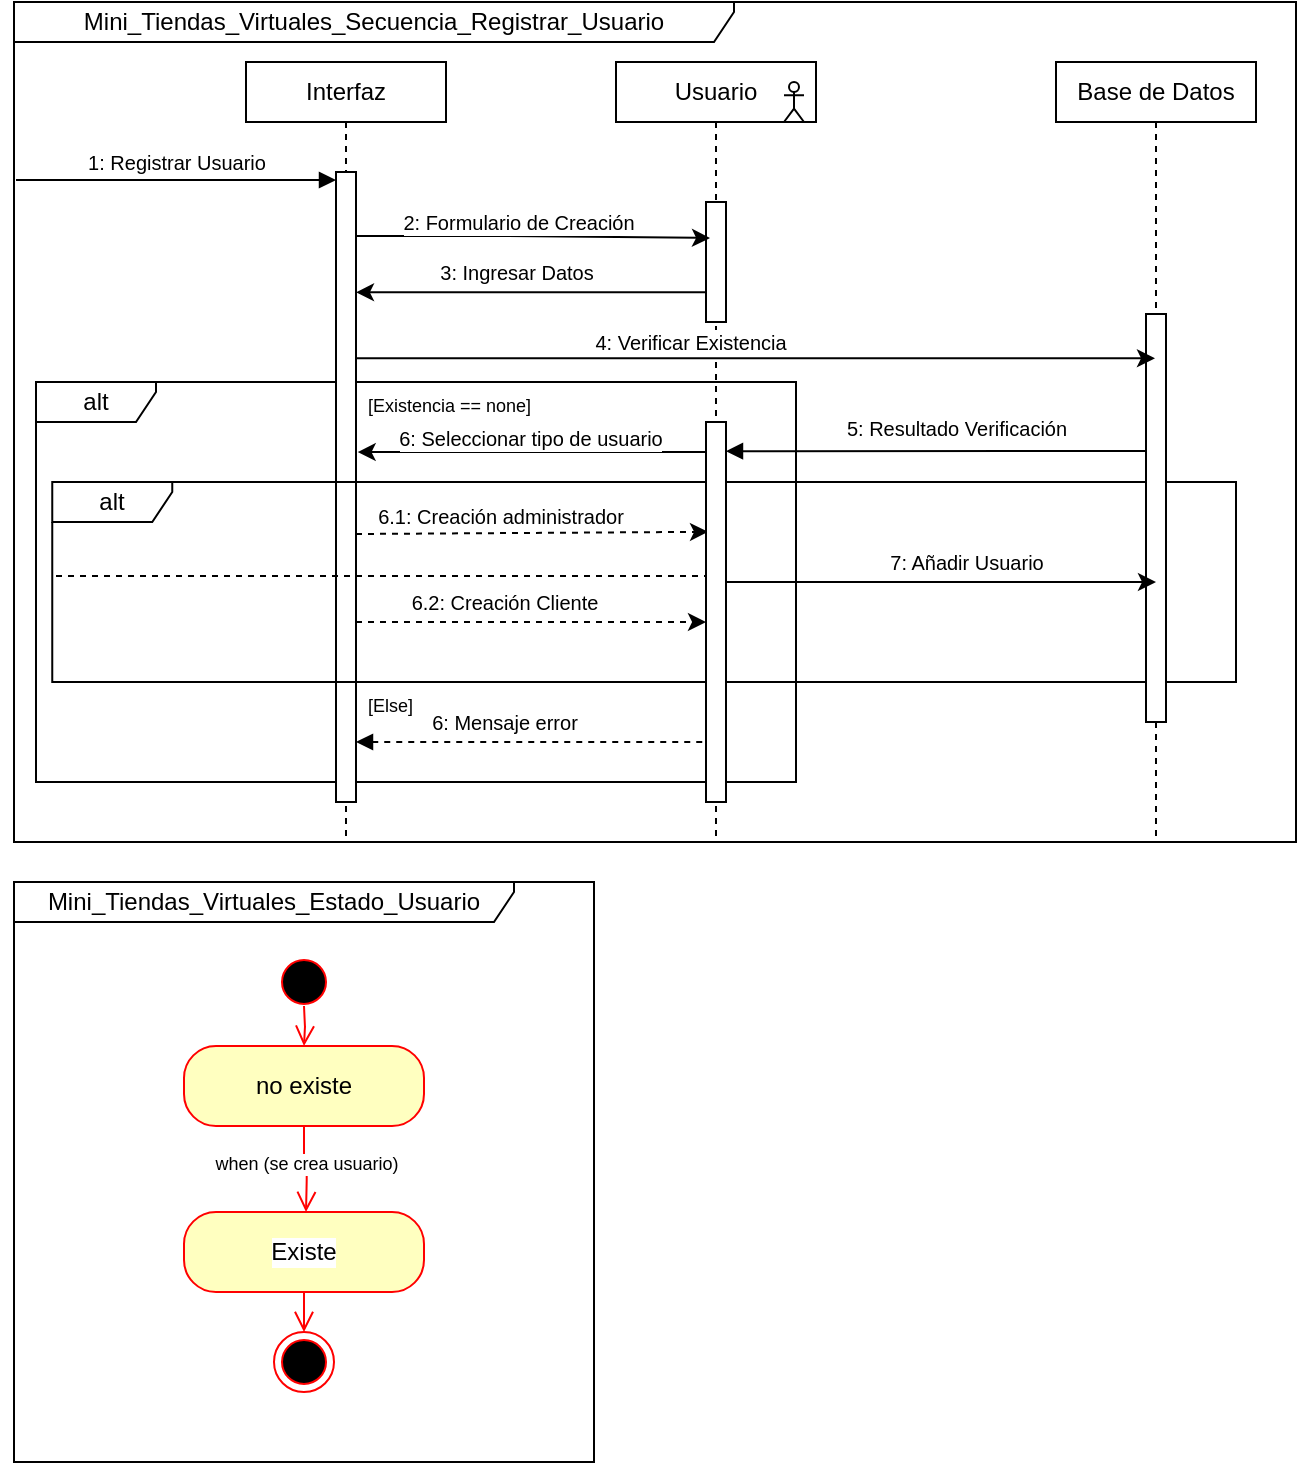 <mxfile version="13.7.2" type="device"><diagram id="Ad7roLJNA4RUbzV1fOYN" name="Page-1"><mxGraphModel dx="1422" dy="804" grid="1" gridSize="10" guides="1" tooltips="1" connect="1" arrows="1" fold="1" page="1" pageScale="1" pageWidth="827" pageHeight="1169" math="0" shadow="0"><root><mxCell id="0"/><mxCell id="1" parent="0"/><mxCell id="uLI-vpV5-PRVGokV2z_J-1" value="Mini_Tiendas_Virtuales_Secuencia_Registrar_Usuario" style="shape=umlFrame;whiteSpace=wrap;html=1;width=360;height=20;" parent="1" vertex="1"><mxGeometry x="29" y="20" width="641" height="420" as="geometry"/></mxCell><mxCell id="uLI-vpV5-PRVGokV2z_J-2" value="1: Registrar Usuario" style="html=1;verticalAlign=bottom;endArrow=block;fontSize=10;" parent="1" edge="1"><mxGeometry width="80" relative="1" as="geometry"><mxPoint x="30" y="109" as="sourcePoint"/><mxPoint x="190" y="109" as="targetPoint"/></mxGeometry></mxCell><mxCell id="uLI-vpV5-PRVGokV2z_J-3" value="Interfaz" style="shape=umlLifeline;perimeter=lifelinePerimeter;whiteSpace=wrap;html=1;container=1;collapsible=0;recursiveResize=0;outlineConnect=0;size=30;" parent="1" vertex="1"><mxGeometry x="145" y="50" width="100" height="390" as="geometry"/></mxCell><mxCell id="uLI-vpV5-PRVGokV2z_J-6" value="alt" style="shape=umlFrame;whiteSpace=wrap;html=1;width=60;height=20;" parent="1" vertex="1"><mxGeometry x="40" y="210" width="380" height="200" as="geometry"/></mxCell><mxCell id="uLI-vpV5-PRVGokV2z_J-7" value="Usuario" style="shape=umlLifeline;perimeter=lifelinePerimeter;whiteSpace=wrap;html=1;container=1;collapsible=0;recursiveResize=0;outlineConnect=0;size=30;" parent="1" vertex="1"><mxGeometry x="330" y="50" width="100" height="390" as="geometry"/></mxCell><mxCell id="uLI-vpV5-PRVGokV2z_J-32" value="" style="shape=umlActor;verticalLabelPosition=bottom;verticalAlign=top;html=1;" parent="uLI-vpV5-PRVGokV2z_J-7" vertex="1"><mxGeometry x="84" y="10" width="10" height="20" as="geometry"/></mxCell><mxCell id="uLI-vpV5-PRVGokV2z_J-16" value="" style="html=1;points=[];perimeter=orthogonalPerimeter;" parent="1" vertex="1"><mxGeometry x="375" y="120" width="10" height="60" as="geometry"/></mxCell><mxCell id="uLI-vpV5-PRVGokV2z_J-17" value="" style="html=1;points=[];perimeter=orthogonalPerimeter;" parent="1" vertex="1"><mxGeometry x="190" y="105" width="10" height="315" as="geometry"/></mxCell><mxCell id="uLI-vpV5-PRVGokV2z_J-18" value="[Existencia == none]" style="text;strokeColor=none;fillColor=none;align=left;verticalAlign=top;spacingLeft=4;spacingRight=4;overflow=hidden;rotatable=0;points=[[0,0.5],[1,0.5]];portConstraint=eastwest;fontSize=9;" parent="1" vertex="1"><mxGeometry x="200" y="210" width="172.5" height="26" as="geometry"/></mxCell><mxCell id="uLI-vpV5-PRVGokV2z_J-27" value="" style="endArrow=none;html=1;exitX=1;exitY=0.191;exitDx=0;exitDy=0;exitPerimeter=0;endFill=0;startArrow=classic;startFill=1;" parent="1" source="uLI-vpV5-PRVGokV2z_J-17" target="uLI-vpV5-PRVGokV2z_J-16" edge="1"><mxGeometry width="50" height="50" relative="1" as="geometry"><mxPoint x="390" y="300" as="sourcePoint"/><mxPoint x="440" y="250" as="targetPoint"/></mxGeometry></mxCell><mxCell id="uLI-vpV5-PRVGokV2z_J-28" value="&lt;font style=&quot;font-size: 10px&quot;&gt;3: Ingresar Datos&lt;/font&gt;" style="edgeLabel;html=1;align=center;verticalAlign=middle;resizable=0;points=[];" parent="uLI-vpV5-PRVGokV2z_J-27" vertex="1" connectable="0"><mxGeometry x="-0.189" y="2" relative="1" as="geometry"><mxPoint x="9" y="-8.89" as="offset"/></mxGeometry></mxCell><mxCell id="uLI-vpV5-PRVGokV2z_J-29" value="" style="endArrow=none;html=1;endFill=0;startArrow=classic;startFill=1;exitX=0.2;exitY=0.3;exitDx=0;exitDy=0;exitPerimeter=0;" parent="1" target="uLI-vpV5-PRVGokV2z_J-17" edge="1" source="uLI-vpV5-PRVGokV2z_J-16"><mxGeometry width="50" height="50" relative="1" as="geometry"><mxPoint x="370" y="137" as="sourcePoint"/><mxPoint x="440" y="250" as="targetPoint"/><Array as="points"><mxPoint x="280" y="137"/></Array></mxGeometry></mxCell><mxCell id="uLI-vpV5-PRVGokV2z_J-30" value="&lt;font style=&quot;font-size: 10px&quot;&gt;2: Formulario de Creación&lt;/font&gt;" style="edgeLabel;html=1;align=center;verticalAlign=middle;resizable=0;points=[];" parent="uLI-vpV5-PRVGokV2z_J-29" vertex="1" connectable="0"><mxGeometry x="0.131" y="2" relative="1" as="geometry"><mxPoint x="4" y="-9.01" as="offset"/></mxGeometry></mxCell><mxCell id="uLI-vpV5-PRVGokV2z_J-38" value="" style="endArrow=classic;html=1;exitX=-0.083;exitY=0.624;exitDx=0;exitDy=0;exitPerimeter=0;" parent="1" edge="1"><mxGeometry width="50" height="50" relative="1" as="geometry"><mxPoint x="375.0" y="245.04" as="sourcePoint"/><mxPoint x="200.83" y="245.04" as="targetPoint"/></mxGeometry></mxCell><mxCell id="uLI-vpV5-PRVGokV2z_J-39" value="&lt;font style=&quot;font-size: 10px&quot;&gt;6: Seleccionar tipo de usuario&lt;/font&gt;" style="edgeLabel;html=1;align=center;verticalAlign=middle;resizable=0;points=[];spacingBottom=-15;" parent="uLI-vpV5-PRVGokV2z_J-38" vertex="1" connectable="0"><mxGeometry x="0.158" relative="1" as="geometry"><mxPoint x="12.91" y="-15.04" as="offset"/></mxGeometry></mxCell><mxCell id="uLI-vpV5-PRVGokV2z_J-40" value="alt" style="shape=umlFrame;whiteSpace=wrap;html=1;width=60;height=20;" parent="1" vertex="1"><mxGeometry x="48.13" y="260" width="591.87" height="100" as="geometry"/></mxCell><mxCell id="uLI-vpV5-PRVGokV2z_J-41" value="" style="endArrow=none;dashed=1;html=1;strokeWidth=1;" parent="1" target="nTxvQ2yX7EeYf0RxPu8g-22" edge="1"><mxGeometry width="50" height="50" relative="1" as="geometry"><mxPoint x="50" y="307" as="sourcePoint"/><mxPoint x="440" y="250" as="targetPoint"/></mxGeometry></mxCell><mxCell id="uLI-vpV5-PRVGokV2z_J-43" value="" style="endArrow=classic;dashed=1;html=1;strokeWidth=1;endFill=1;entryX=0.1;entryY=0.289;entryDx=0;entryDy=0;entryPerimeter=0;" parent="1" edge="1" target="nTxvQ2yX7EeYf0RxPu8g-22"><mxGeometry width="50" height="50" relative="1" as="geometry"><mxPoint x="200" y="286" as="sourcePoint"/><mxPoint x="373" y="286" as="targetPoint"/></mxGeometry></mxCell><mxCell id="uLI-vpV5-PRVGokV2z_J-45" value="&lt;font style=&quot;font-size: 10px&quot;&gt;6.1: Creación administrador&lt;/font&gt;" style="edgeLabel;html=1;align=center;verticalAlign=middle;resizable=0;points=[];" parent="uLI-vpV5-PRVGokV2z_J-43" vertex="1" connectable="0"><mxGeometry x="-0.185" y="3" relative="1" as="geometry"><mxPoint y="-5.5" as="offset"/></mxGeometry></mxCell><mxCell id="uLI-vpV5-PRVGokV2z_J-44" value="" style="endArrow=classic;dashed=1;html=1;strokeWidth=1;endFill=1;" parent="1" edge="1"><mxGeometry width="50" height="50" relative="1" as="geometry"><mxPoint x="200" y="330" as="sourcePoint"/><mxPoint x="375" y="330" as="targetPoint"/></mxGeometry></mxCell><mxCell id="uLI-vpV5-PRVGokV2z_J-46" value="&lt;font style=&quot;font-size: 10px&quot;&gt;6.2: Creación Cliente&lt;/font&gt;" style="edgeLabel;html=1;align=center;verticalAlign=middle;resizable=0;points=[];" parent="uLI-vpV5-PRVGokV2z_J-44" vertex="1" connectable="0"><mxGeometry x="-0.152" relative="1" as="geometry"><mxPoint y="-10" as="offset"/></mxGeometry></mxCell><mxCell id="uLI-vpV5-PRVGokV2z_J-47" value="[Else]" style="text;strokeColor=none;fillColor=none;align=left;verticalAlign=top;spacingLeft=4;spacingRight=4;overflow=hidden;rotatable=0;points=[[0,0.5],[1,0.5]];portConstraint=eastwest;fontSize=9;" parent="1" vertex="1"><mxGeometry x="200" y="360" width="172.5" height="26" as="geometry"/></mxCell><mxCell id="uLI-vpV5-PRVGokV2z_J-48" value="" style="endArrow=none;dashed=1;html=1;strokeWidth=1;endFill=0;startArrow=block;startFill=1;" parent="1" edge="1"><mxGeometry width="50" height="50" relative="1" as="geometry"><mxPoint x="200" y="390" as="sourcePoint"/><mxPoint x="375" y="390" as="targetPoint"/></mxGeometry></mxCell><mxCell id="uLI-vpV5-PRVGokV2z_J-49" value="&lt;font style=&quot;font-size: 10px&quot;&gt;6: Mensaje error&lt;/font&gt;" style="edgeLabel;html=1;align=center;verticalAlign=middle;resizable=0;points=[];" parent="uLI-vpV5-PRVGokV2z_J-48" vertex="1" connectable="0"><mxGeometry x="-0.152" relative="1" as="geometry"><mxPoint y="-10" as="offset"/></mxGeometry></mxCell><mxCell id="nTxvQ2yX7EeYf0RxPu8g-10" value="&lt;span style=&quot;font-size: 12px&quot;&gt;Mini_Tiendas_Virtuales_Estado_Usuario&lt;br&gt;&lt;/span&gt;" style="shape=umlFrame;whiteSpace=wrap;html=1;fontSize=9;width=250;height=20;" vertex="1" parent="1"><mxGeometry x="29" y="460" width="290" height="290" as="geometry"/></mxCell><mxCell id="nTxvQ2yX7EeYf0RxPu8g-11" value="" style="ellipse;html=1;shape=startState;fillColor=#000000;strokeColor=#ff0000;fontSize=9;" vertex="1" parent="1"><mxGeometry x="159" y="495" width="30" height="30" as="geometry"/></mxCell><mxCell id="nTxvQ2yX7EeYf0RxPu8g-12" value="" style="edgeStyle=orthogonalEdgeStyle;html=1;verticalAlign=bottom;endArrow=open;endSize=8;strokeColor=#ff0000;fontSize=9;" edge="1" parent="1"><mxGeometry relative="1" as="geometry"><mxPoint x="174" y="542" as="targetPoint"/><mxPoint x="174" y="522" as="sourcePoint"/></mxGeometry></mxCell><mxCell id="nTxvQ2yX7EeYf0RxPu8g-13" value="no existe" style="rounded=1;whiteSpace=wrap;html=1;arcSize=40;fontColor=#000000;fillColor=#ffffc0;strokeColor=#ff0000;" vertex="1" parent="1"><mxGeometry x="114" y="542" width="120" height="40" as="geometry"/></mxCell><mxCell id="nTxvQ2yX7EeYf0RxPu8g-14" value="" style="edgeStyle=orthogonalEdgeStyle;html=1;verticalAlign=bottom;endArrow=open;endSize=8;strokeColor=#ff0000;fontSize=9;" edge="1" parent="1" source="nTxvQ2yX7EeYf0RxPu8g-13"><mxGeometry relative="1" as="geometry"><mxPoint x="175" y="625" as="targetPoint"/></mxGeometry></mxCell><mxCell id="nTxvQ2yX7EeYf0RxPu8g-15" value="when (se crea usuario)" style="edgeLabel;html=1;align=center;verticalAlign=middle;resizable=0;points=[];fontSize=9;" vertex="1" connectable="0" parent="nTxvQ2yX7EeYf0RxPu8g-14"><mxGeometry x="-0.262" y="1" relative="1" as="geometry"><mxPoint y="2" as="offset"/></mxGeometry></mxCell><mxCell id="nTxvQ2yX7EeYf0RxPu8g-16" value="Existe" style="rounded=1;whiteSpace=wrap;html=1;arcSize=40;fontColor=#000000;fillColor=#ffffc0;strokeColor=#ff0000;labelBackgroundColor=#ffffff;" vertex="1" parent="1"><mxGeometry x="114" y="625" width="120" height="40" as="geometry"/></mxCell><mxCell id="nTxvQ2yX7EeYf0RxPu8g-17" value="" style="ellipse;html=1;shape=endState;fillColor=#000000;strokeColor=#ff0000;labelBackgroundColor=#ffffff;fontSize=9;" vertex="1" parent="1"><mxGeometry x="159" y="685" width="30" height="30" as="geometry"/></mxCell><mxCell id="nTxvQ2yX7EeYf0RxPu8g-18" value="" style="edgeStyle=orthogonalEdgeStyle;html=1;verticalAlign=bottom;endArrow=open;endSize=8;strokeColor=#ff0000;fontSize=9;" edge="1" parent="1" source="nTxvQ2yX7EeYf0RxPu8g-16" target="nTxvQ2yX7EeYf0RxPu8g-17"><mxGeometry relative="1" as="geometry"><mxPoint x="174" y="715" as="targetPoint"/><mxPoint x="174" y="665" as="sourcePoint"/></mxGeometry></mxCell><mxCell id="nTxvQ2yX7EeYf0RxPu8g-19" value="Base de Datos" style="shape=umlLifeline;perimeter=lifelinePerimeter;whiteSpace=wrap;html=1;container=1;collapsible=0;recursiveResize=0;outlineConnect=0;size=30;" vertex="1" parent="1"><mxGeometry x="550" y="50" width="100" height="390" as="geometry"/></mxCell><mxCell id="nTxvQ2yX7EeYf0RxPu8g-20" value="" style="html=1;points=[];perimeter=orthogonalPerimeter;" vertex="1" parent="nTxvQ2yX7EeYf0RxPu8g-19"><mxGeometry x="45" y="126" width="10" height="204" as="geometry"/></mxCell><mxCell id="nTxvQ2yX7EeYf0RxPu8g-22" value="" style="html=1;points=[];perimeter=orthogonalPerimeter;" vertex="1" parent="1"><mxGeometry x="375" y="230" width="10" height="190" as="geometry"/></mxCell><mxCell id="nTxvQ2yX7EeYf0RxPu8g-23" value="" style="endArrow=none;html=1;entryX=0;entryY=0.321;entryDx=0;entryDy=0;entryPerimeter=0;endFill=0;startArrow=block;startFill=1;" edge="1" parent="1"><mxGeometry width="50" height="50" relative="1" as="geometry"><mxPoint x="385" y="244.6" as="sourcePoint"/><mxPoint x="595" y="244.504" as="targetPoint"/></mxGeometry></mxCell><mxCell id="nTxvQ2yX7EeYf0RxPu8g-24" value="&lt;font style=&quot;font-size: 10px&quot;&gt;5: Resultado Verificación&lt;/font&gt;" style="edgeLabel;html=1;align=center;verticalAlign=middle;resizable=0;points=[];" vertex="1" connectable="0" parent="nTxvQ2yX7EeYf0RxPu8g-23"><mxGeometry x="0.181" y="-1" relative="1" as="geometry"><mxPoint x="-9" y="-12.94" as="offset"/></mxGeometry></mxCell><mxCell id="nTxvQ2yX7EeYf0RxPu8g-25" value="" style="endArrow=classic;html=1;startSize=6;" edge="1" parent="1"><mxGeometry width="50" height="50" relative="1" as="geometry"><mxPoint x="385" y="310" as="sourcePoint"/><mxPoint x="600" y="310" as="targetPoint"/></mxGeometry></mxCell><mxCell id="nTxvQ2yX7EeYf0RxPu8g-26" value="&lt;font style=&quot;font-size: 10px&quot;&gt;7: Añadir Usuario&lt;/font&gt;" style="edgeLabel;html=1;align=center;verticalAlign=middle;resizable=0;points=[];" vertex="1" connectable="0" parent="nTxvQ2yX7EeYf0RxPu8g-25"><mxGeometry x="0.239" y="-2" relative="1" as="geometry"><mxPoint x="-13" y="-12" as="offset"/></mxGeometry></mxCell><mxCell id="uLI-vpV5-PRVGokV2z_J-22" value="" style="endArrow=classic;html=1;exitX=1;exitY=0.154;exitDx=0;exitDy=0;exitPerimeter=0;endFill=1;startArrow=none;startFill=0;" parent="1" edge="1" target="nTxvQ2yX7EeYf0RxPu8g-19"><mxGeometry width="50" height="50" relative="1" as="geometry"><mxPoint x="200" y="198.13" as="sourcePoint"/><mxPoint x="375" y="198.13" as="targetPoint"/></mxGeometry></mxCell><mxCell id="uLI-vpV5-PRVGokV2z_J-24" value="&lt;font style=&quot;font-size: 10px&quot;&gt;4: Verificar Existencia&lt;/font&gt;" style="edgeLabel;html=1;align=center;verticalAlign=middle;resizable=0;points=[];" parent="uLI-vpV5-PRVGokV2z_J-22" vertex="1" connectable="0"><mxGeometry x="-0.223" relative="1" as="geometry"><mxPoint x="12" y="-8.13" as="offset"/></mxGeometry></mxCell></root></mxGraphModel></diagram></mxfile>
